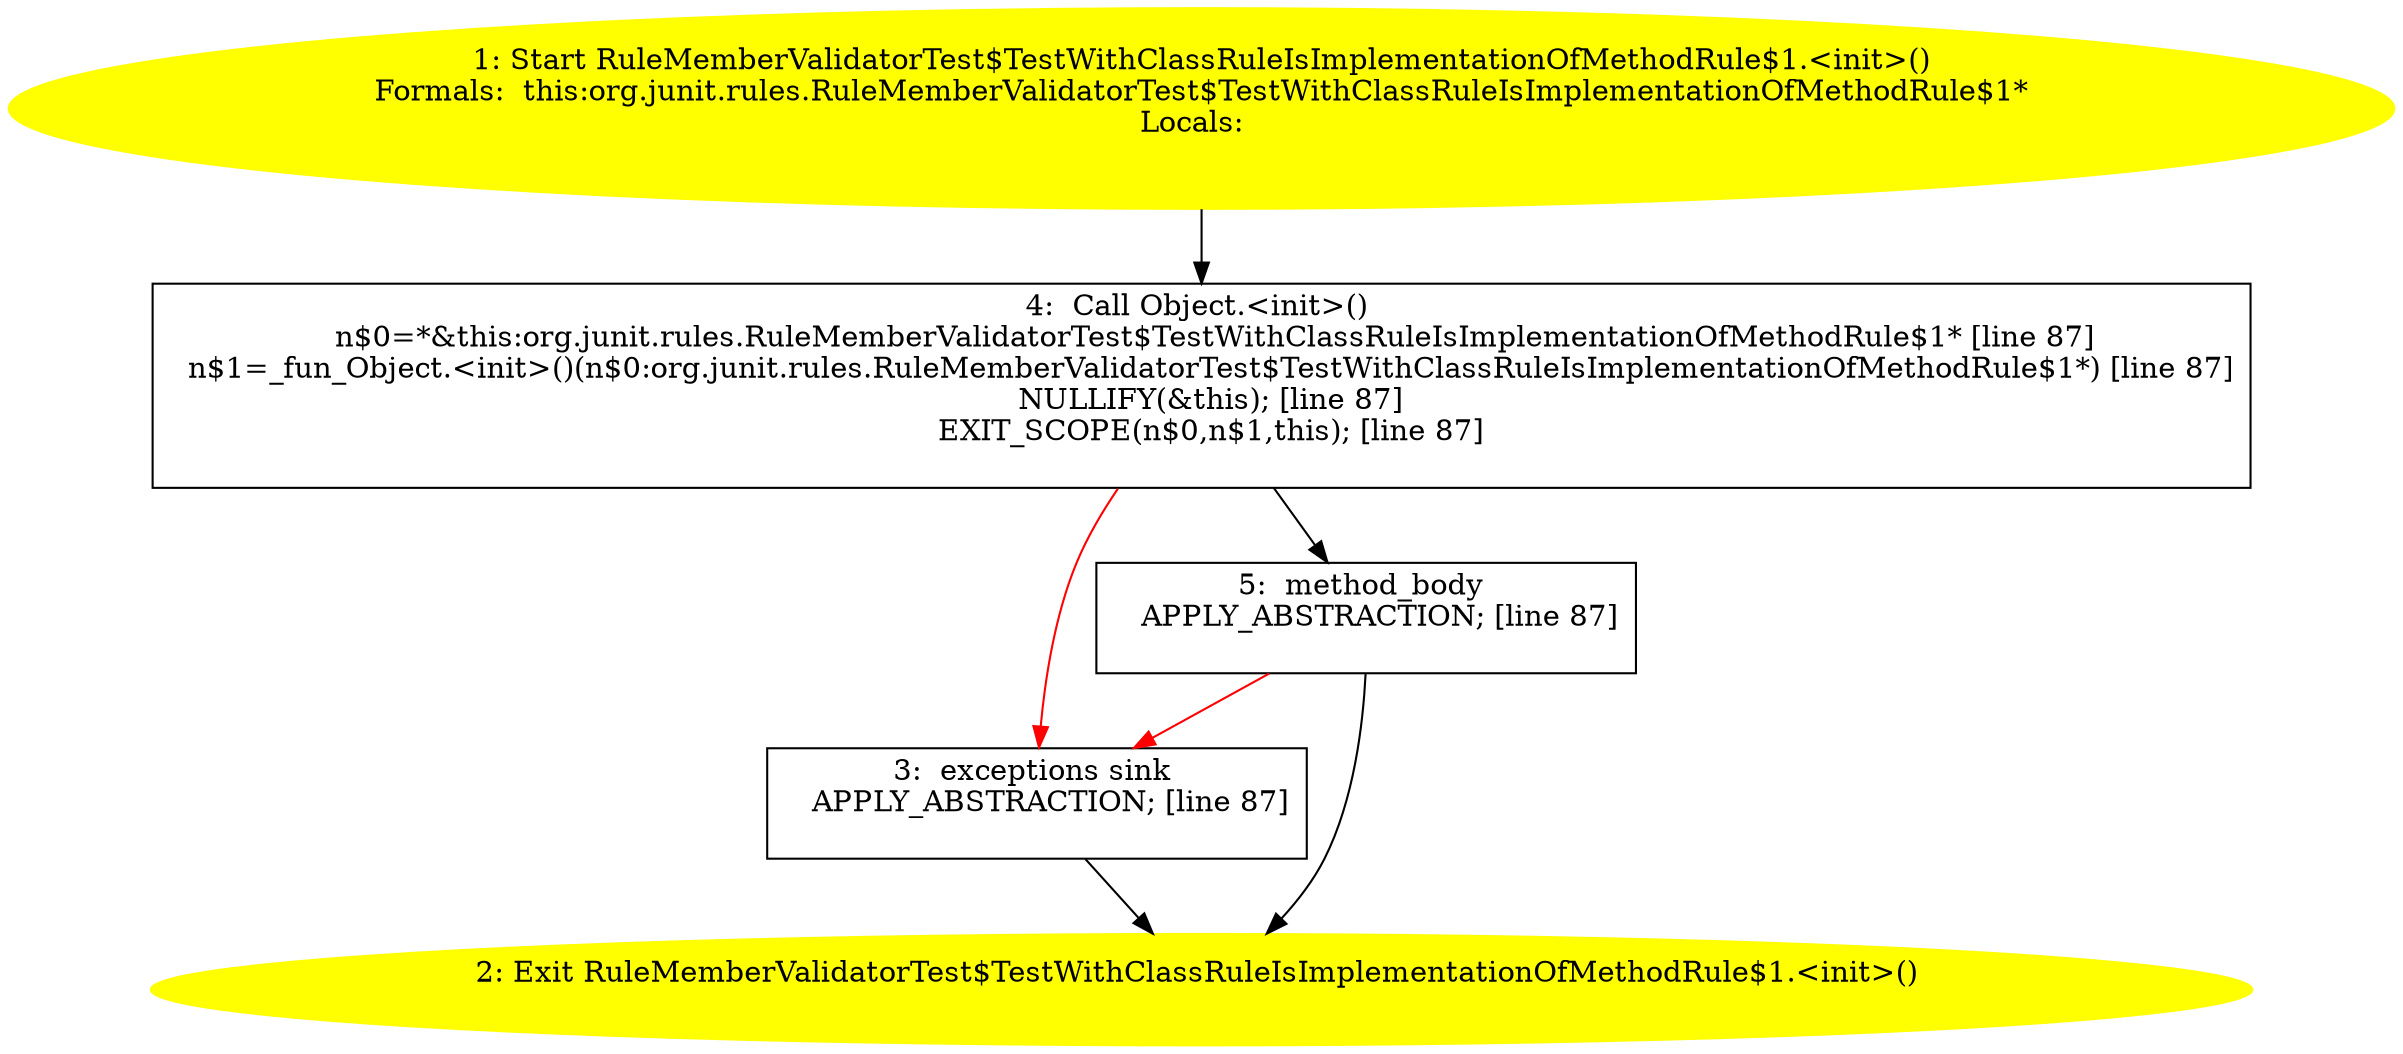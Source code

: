 /* @generated */
digraph cfg {
"org.junit.rules.RuleMemberValidatorTest$TestWithClassRuleIsImplementationOfMethodRule$1.<init>().7f6a7cf99ab05830c4077063c4cc9088_1" [label="1: Start RuleMemberValidatorTest$TestWithClassRuleIsImplementationOfMethodRule$1.<init>()\nFormals:  this:org.junit.rules.RuleMemberValidatorTest$TestWithClassRuleIsImplementationOfMethodRule$1*\nLocals:  \n  " color=yellow style=filled]
	

	 "org.junit.rules.RuleMemberValidatorTest$TestWithClassRuleIsImplementationOfMethodRule$1.<init>().7f6a7cf99ab05830c4077063c4cc9088_1" -> "org.junit.rules.RuleMemberValidatorTest$TestWithClassRuleIsImplementationOfMethodRule$1.<init>().7f6a7cf99ab05830c4077063c4cc9088_4" ;
"org.junit.rules.RuleMemberValidatorTest$TestWithClassRuleIsImplementationOfMethodRule$1.<init>().7f6a7cf99ab05830c4077063c4cc9088_2" [label="2: Exit RuleMemberValidatorTest$TestWithClassRuleIsImplementationOfMethodRule$1.<init>() \n  " color=yellow style=filled]
	

"org.junit.rules.RuleMemberValidatorTest$TestWithClassRuleIsImplementationOfMethodRule$1.<init>().7f6a7cf99ab05830c4077063c4cc9088_3" [label="3:  exceptions sink \n   APPLY_ABSTRACTION; [line 87]\n " shape="box"]
	

	 "org.junit.rules.RuleMemberValidatorTest$TestWithClassRuleIsImplementationOfMethodRule$1.<init>().7f6a7cf99ab05830c4077063c4cc9088_3" -> "org.junit.rules.RuleMemberValidatorTest$TestWithClassRuleIsImplementationOfMethodRule$1.<init>().7f6a7cf99ab05830c4077063c4cc9088_2" ;
"org.junit.rules.RuleMemberValidatorTest$TestWithClassRuleIsImplementationOfMethodRule$1.<init>().7f6a7cf99ab05830c4077063c4cc9088_4" [label="4:  Call Object.<init>() \n   n$0=*&this:org.junit.rules.RuleMemberValidatorTest$TestWithClassRuleIsImplementationOfMethodRule$1* [line 87]\n  n$1=_fun_Object.<init>()(n$0:org.junit.rules.RuleMemberValidatorTest$TestWithClassRuleIsImplementationOfMethodRule$1*) [line 87]\n  NULLIFY(&this); [line 87]\n  EXIT_SCOPE(n$0,n$1,this); [line 87]\n " shape="box"]
	

	 "org.junit.rules.RuleMemberValidatorTest$TestWithClassRuleIsImplementationOfMethodRule$1.<init>().7f6a7cf99ab05830c4077063c4cc9088_4" -> "org.junit.rules.RuleMemberValidatorTest$TestWithClassRuleIsImplementationOfMethodRule$1.<init>().7f6a7cf99ab05830c4077063c4cc9088_5" ;
	 "org.junit.rules.RuleMemberValidatorTest$TestWithClassRuleIsImplementationOfMethodRule$1.<init>().7f6a7cf99ab05830c4077063c4cc9088_4" -> "org.junit.rules.RuleMemberValidatorTest$TestWithClassRuleIsImplementationOfMethodRule$1.<init>().7f6a7cf99ab05830c4077063c4cc9088_3" [color="red" ];
"org.junit.rules.RuleMemberValidatorTest$TestWithClassRuleIsImplementationOfMethodRule$1.<init>().7f6a7cf99ab05830c4077063c4cc9088_5" [label="5:  method_body \n   APPLY_ABSTRACTION; [line 87]\n " shape="box"]
	

	 "org.junit.rules.RuleMemberValidatorTest$TestWithClassRuleIsImplementationOfMethodRule$1.<init>().7f6a7cf99ab05830c4077063c4cc9088_5" -> "org.junit.rules.RuleMemberValidatorTest$TestWithClassRuleIsImplementationOfMethodRule$1.<init>().7f6a7cf99ab05830c4077063c4cc9088_2" ;
	 "org.junit.rules.RuleMemberValidatorTest$TestWithClassRuleIsImplementationOfMethodRule$1.<init>().7f6a7cf99ab05830c4077063c4cc9088_5" -> "org.junit.rules.RuleMemberValidatorTest$TestWithClassRuleIsImplementationOfMethodRule$1.<init>().7f6a7cf99ab05830c4077063c4cc9088_3" [color="red" ];
}
